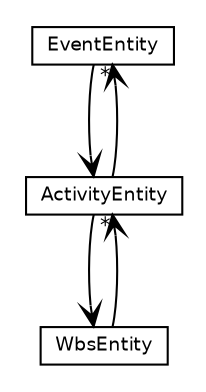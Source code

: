 #!/usr/local/bin/dot
#
# Class diagram 
# Generated by UMLGraph version R5_6-24-gf6e263 (http://www.umlgraph.org/)
#

digraph G {
	edge [fontname="Helvetica",fontsize=10,labelfontname="Helvetica",labelfontsize=10];
	node [fontname="Helvetica",fontsize=10,shape=plaintext];
	nodesep=0.25;
	ranksep=0.5;
	// net.ljcomputing.sr.entity.EventEntity
	c486 [label=<<table title="net.ljcomputing.sr.entity.EventEntity" border="0" cellborder="1" cellspacing="0" cellpadding="2" port="p" href="./EventEntity.html">
		<tr><td><table border="0" cellspacing="0" cellpadding="1">
<tr><td align="center" balign="center"> EventEntity </td></tr>
		</table></td></tr>
		</table>>, URL="./EventEntity.html", fontname="Helvetica", fontcolor="black", fontsize=9.0];
	// net.ljcomputing.sr.entity.ActivityEntity
	c487 [label=<<table title="net.ljcomputing.sr.entity.ActivityEntity" border="0" cellborder="1" cellspacing="0" cellpadding="2" port="p" href="./ActivityEntity.html">
		<tr><td><table border="0" cellspacing="0" cellpadding="1">
<tr><td align="center" balign="center"> ActivityEntity </td></tr>
		</table></td></tr>
		</table>>, URL="./ActivityEntity.html", fontname="Helvetica", fontcolor="black", fontsize=9.0];
	// net.ljcomputing.sr.entity.WbsEntity
	c488 [label=<<table title="net.ljcomputing.sr.entity.WbsEntity" border="0" cellborder="1" cellspacing="0" cellpadding="2" port="p" href="./WbsEntity.html">
		<tr><td><table border="0" cellspacing="0" cellpadding="1">
<tr><td align="center" balign="center"> WbsEntity </td></tr>
		</table></td></tr>
		</table>>, URL="./WbsEntity.html", fontname="Helvetica", fontcolor="black", fontsize=9.0];
	// net.ljcomputing.sr.entity.EventEntity NAVASSOC net.ljcomputing.sr.entity.ActivityEntity
	c486:p -> c487:p [taillabel="", label="", headlabel="", fontname="Helvetica", fontcolor="black", fontsize=10.0, color="black", arrowhead=open];
	// net.ljcomputing.sr.entity.ActivityEntity NAVASSOC net.ljcomputing.sr.entity.WbsEntity
	c487:p -> c488:p [taillabel="", label="", headlabel="", fontname="Helvetica", fontcolor="black", fontsize=10.0, color="black", arrowhead=open];
	// net.ljcomputing.sr.entity.ActivityEntity NAVASSOC net.ljcomputing.sr.entity.EventEntity
	c487:p -> c486:p [taillabel="", label="", headlabel="*", fontname="Helvetica", fontcolor="black", fontsize=10.0, color="black", arrowhead=open];
	// net.ljcomputing.sr.entity.WbsEntity NAVASSOC net.ljcomputing.sr.entity.ActivityEntity
	c488:p -> c487:p [taillabel="", label="", headlabel="*", fontname="Helvetica", fontcolor="black", fontsize=10.0, color="black", arrowhead=open];
}

